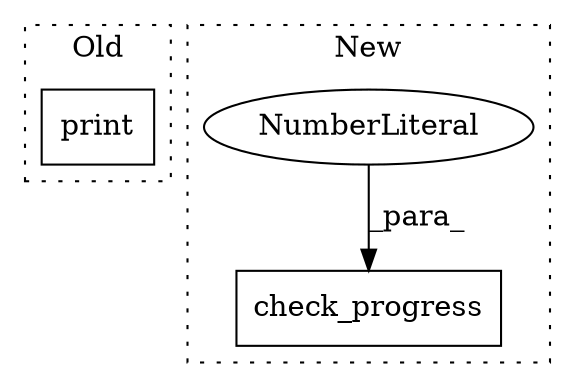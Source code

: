 digraph G {
subgraph cluster0 {
1 [label="print" a="32" s="2436,2452" l="6,1" shape="box"];
label = "Old";
style="dotted";
}
subgraph cluster1 {
2 [label="check_progress" a="32" s="2576,2603" l="15,1" shape="box"];
3 [label="NumberLiteral" a="34" s="2602" l="1" shape="ellipse"];
label = "New";
style="dotted";
}
3 -> 2 [label="_para_"];
}